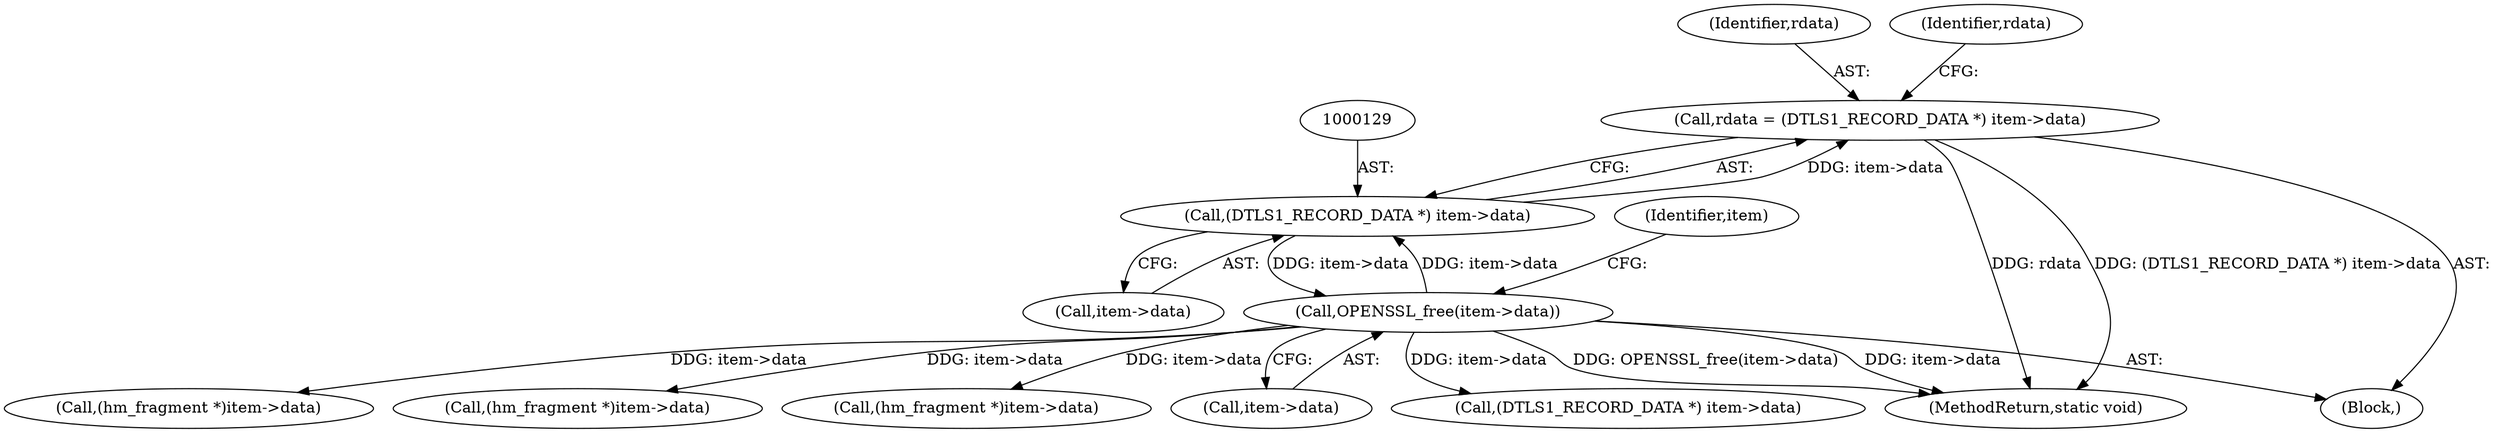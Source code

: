 digraph "0_openssl_470990fee0182566d439ef7e82d1abf18b7085d7@pointer" {
"1000126" [label="(Call,rdata = (DTLS1_RECORD_DATA *) item->data)"];
"1000128" [label="(Call,(DTLS1_RECORD_DATA *) item->data)"];
"1000146" [label="(Call,OPENSSL_free(item->data))"];
"1000130" [label="(Call,item->data)"];
"1000125" [label="(Block,)"];
"1000233" [label="(Call,(hm_fragment *)item->data)"];
"1000275" [label="(MethodReturn,static void)"];
"1000128" [label="(Call,(DTLS1_RECORD_DATA *) item->data)"];
"1000146" [label="(Call,OPENSSL_free(item->data))"];
"1000147" [label="(Call,item->data)"];
"1000126" [label="(Call,rdata = (DTLS1_RECORD_DATA *) item->data)"];
"1000168" [label="(Call,(DTLS1_RECORD_DATA *) item->data)"];
"1000151" [label="(Identifier,item)"];
"1000206" [label="(Call,(hm_fragment *)item->data)"];
"1000127" [label="(Identifier,rdata)"];
"1000262" [label="(Call,(hm_fragment *)item->data)"];
"1000136" [label="(Identifier,rdata)"];
"1000126" -> "1000125"  [label="AST: "];
"1000126" -> "1000128"  [label="CFG: "];
"1000127" -> "1000126"  [label="AST: "];
"1000128" -> "1000126"  [label="AST: "];
"1000136" -> "1000126"  [label="CFG: "];
"1000126" -> "1000275"  [label="DDG: rdata"];
"1000126" -> "1000275"  [label="DDG: (DTLS1_RECORD_DATA *) item->data"];
"1000128" -> "1000126"  [label="DDG: item->data"];
"1000128" -> "1000130"  [label="CFG: "];
"1000129" -> "1000128"  [label="AST: "];
"1000130" -> "1000128"  [label="AST: "];
"1000146" -> "1000128"  [label="DDG: item->data"];
"1000128" -> "1000146"  [label="DDG: item->data"];
"1000146" -> "1000125"  [label="AST: "];
"1000146" -> "1000147"  [label="CFG: "];
"1000147" -> "1000146"  [label="AST: "];
"1000151" -> "1000146"  [label="CFG: "];
"1000146" -> "1000275"  [label="DDG: OPENSSL_free(item->data)"];
"1000146" -> "1000275"  [label="DDG: item->data"];
"1000146" -> "1000168"  [label="DDG: item->data"];
"1000146" -> "1000206"  [label="DDG: item->data"];
"1000146" -> "1000233"  [label="DDG: item->data"];
"1000146" -> "1000262"  [label="DDG: item->data"];
}
